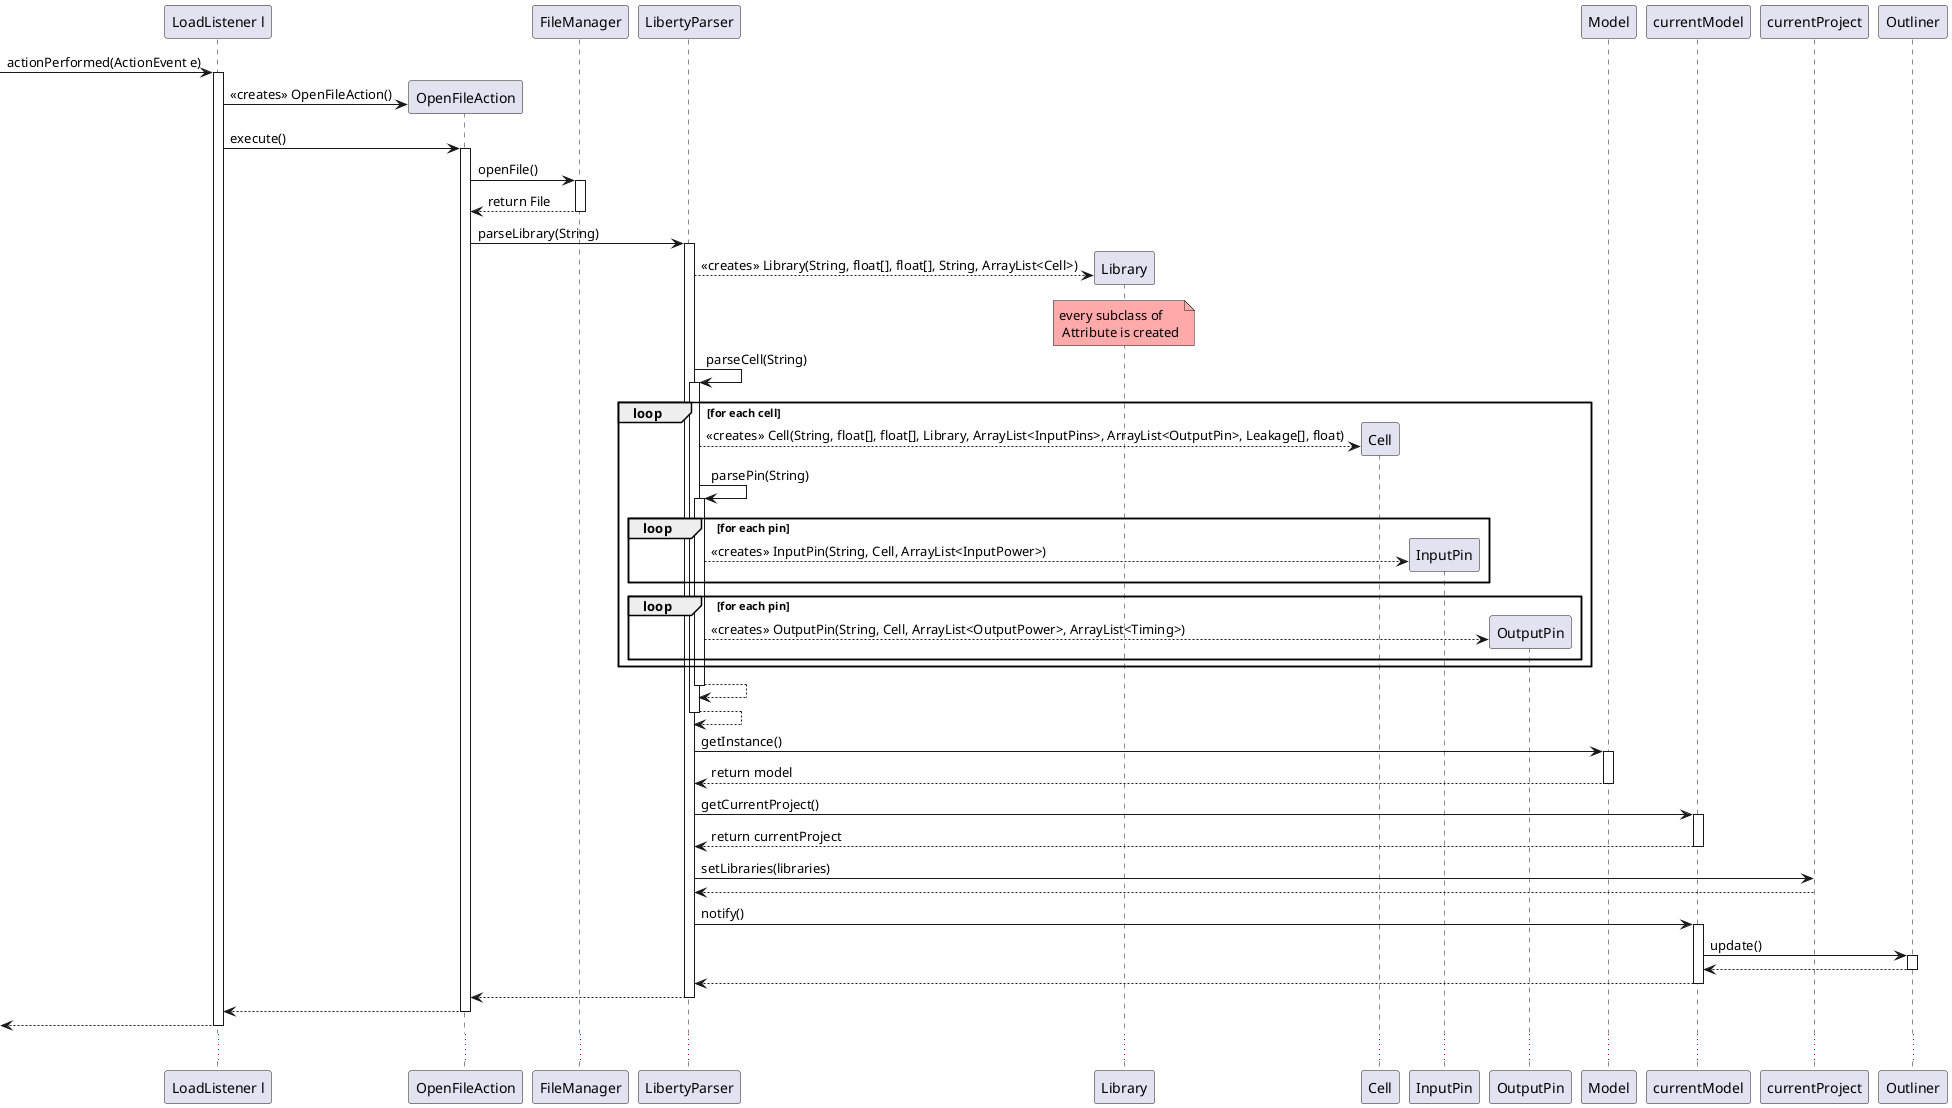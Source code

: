 @startuml





-> "LoadListener l" ++: actionPerformed(ActionEvent e)

"LoadListener l" -> OpenFileAction **: <<creates>> OpenFileAction()
"LoadListener l"-> OpenFileAction: execute()
activate OpenFileAction

OpenFileAction -> FileManager ++: openFile()

return return File

OpenFileAction -> LibertyParser ++: parseLibrary(String)
LibertyParser --> Library ** : <<creates>> Library(String, float[], float[], String, ArrayList<Cell>)
note over Library #FFAAAA: every subclass of\n Attribute is created

LibertyParser -> LibertyParser ++: parseCell(String)
loop for each cell
LibertyParser --> Cell ** : <<creates>> Cell(String, float[], float[], Library, ArrayList<InputPins>, ArrayList<OutputPin>, Leakage[], float)

LibertyParser -> LibertyParser ++: parsePin(String)
loop for each pin
LibertyParser --> InputPin ** : <<creates>> InputPin(String, Cell, ArrayList<InputPower>)
end
loop for each pin
LibertyParser --> OutputPin ** : <<creates>> OutputPin(String, Cell, ArrayList<OutputPower>, ArrayList<Timing>)
end

end
return
return


LibertyParser -> Model++: getInstance()
return return model
LibertyParser -> currentModel ++ : getCurrentProject()
return return currentProject

LibertyParser -> currentProject : setLibraries(libraries)
currentProject --> LibertyParser : 

LibertyParser -> currentModel ++ : notify()
currentModel -> Outliner ++: update()

return
return
return
return
return


/'
activate FileManager 


    "LoadListener l" -> FileManager : getSelectedFile()

    note right of FileManager : FileManager  filters \n\ unvalid files

    
    FileManager  --> "LoadListener l" : return file


deactivate FileManager 


"LoadListener l" -> OpenFileAction** : OpenLibraryAction(File file)

deactivate "LoadListener l"

activate OpenFileAction

OpenFileAction -> OpenFileAction : execute()

activate OpenFileAction

OpenFileAction -> LibertyParser: LibertyParser()

activate LibertyParser 

LibertyParser -> LibertyParser: parseLibrary(String)

activate LibertyParser

LibertyParser -> Library : new Library(float[], float[])

loop for each cell

    LibertyParser -> LibertyParser : parseCell(String)
    activate LibertyParser
    LibertyParser -> Cell : new Cell()

    loop for each pin

        LibertyParser -> LibertyParser : parsePin(String)
        activate LibertyParser
        LibertyParser -> Pin : new Pin()
        LibertyParser -->LibertyParser
        deactivate LibertyParser

    end

    LibertyParser --> LibertyParser
    deactivate LibertyParser

end
LibertyParser --> LibertyParser
deactivate LibertyParser
LibertyParser --> OpenFileAction
deactivate LibertyParser



OpenFileAction -> Model : getCurrentProject()
activate Model 
Model --> OpenFileAction : return project
deactivate Model

OpenFileAction -> Project : getLibraries()
activate Project
Project --> OpenFileAction : return libraries
deactivate Project
OpenFileAction -> Project : setLibraries(libraries)
activate Project
Project --> OpenFileAction 
deactivate Project


deactivate OpenFileAction
deactivate OpenFileAction



'/
...


@enduml